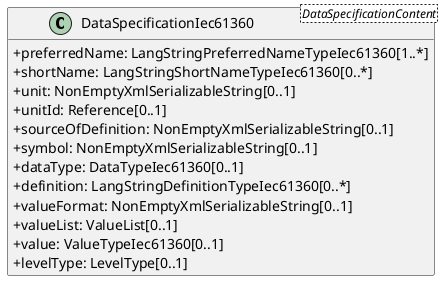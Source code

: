 @startuml
skinparam classAttributeIconSize 0
hide methods

class DataSpecificationIec61360<DataSpecificationContent> {
  +preferredName: LangStringPreferredNameTypeIec61360[1..*] 
  +shortName: LangStringShortNameTypeIec61360[0..*] 
  +unit: NonEmptyXmlSerializableString[0..1] 
  +unitId: Reference[0..1] 
  +sourceOfDefinition: NonEmptyXmlSerializableString[0..1] 
  +symbol: NonEmptyXmlSerializableString[0..1] 
  +dataType: DataTypeIec61360[0..1] 
  +definition: LangStringDefinitionTypeIec61360[0..*] 
  +valueFormat: NonEmptyXmlSerializableString[0..1] 
  +valueList: ValueList[0..1] 
  +value: ValueTypeIec61360[0..1] 
  +levelType: LevelType[0..1] 
}
@enduml